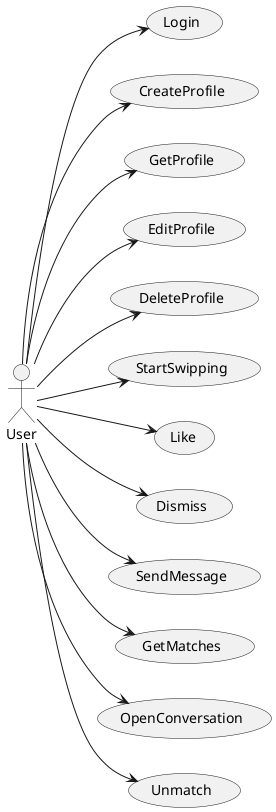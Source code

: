 @startuml
left to right direction

actor User

usecase Login
usecase CreateProfile 
usecase GetProfile 
usecase EditProfile 
usecase DeleteProfile 
usecase StartSwipping
usecase Like
usecase Dismiss
usecase SendMessage
usecase GetMatches
usecase OpenConversation
usecase Unmatch


User --> Login
User --> CreateProfile
User --> DeleteProfile
User --> EditProfile
User --> GetProfile
User --> SendMessage
User --> OpenConversation
User --> GetMatches
User --> Unmatch
User --> StartSwipping
User --> Like
User --> Dismiss



@enduml
